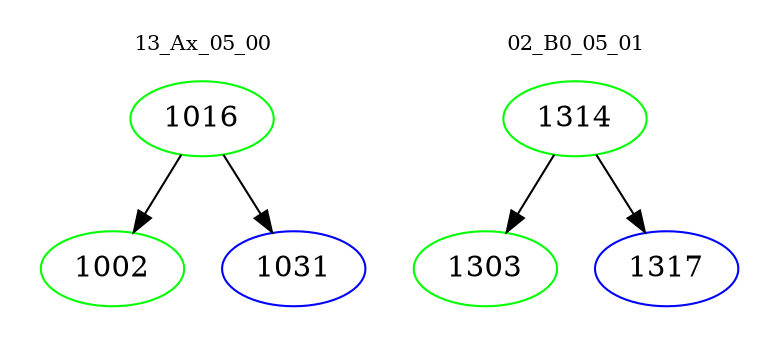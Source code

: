 digraph{
subgraph cluster_0 {
color = white
label = "13_Ax_05_00";
fontsize=10;
T0_1016 [label="1016", color="green"]
T0_1016 -> T0_1002 [color="black"]
T0_1002 [label="1002", color="green"]
T0_1016 -> T0_1031 [color="black"]
T0_1031 [label="1031", color="blue"]
}
subgraph cluster_1 {
color = white
label = "02_B0_05_01";
fontsize=10;
T1_1314 [label="1314", color="green"]
T1_1314 -> T1_1303 [color="black"]
T1_1303 [label="1303", color="green"]
T1_1314 -> T1_1317 [color="black"]
T1_1317 [label="1317", color="blue"]
}
}
